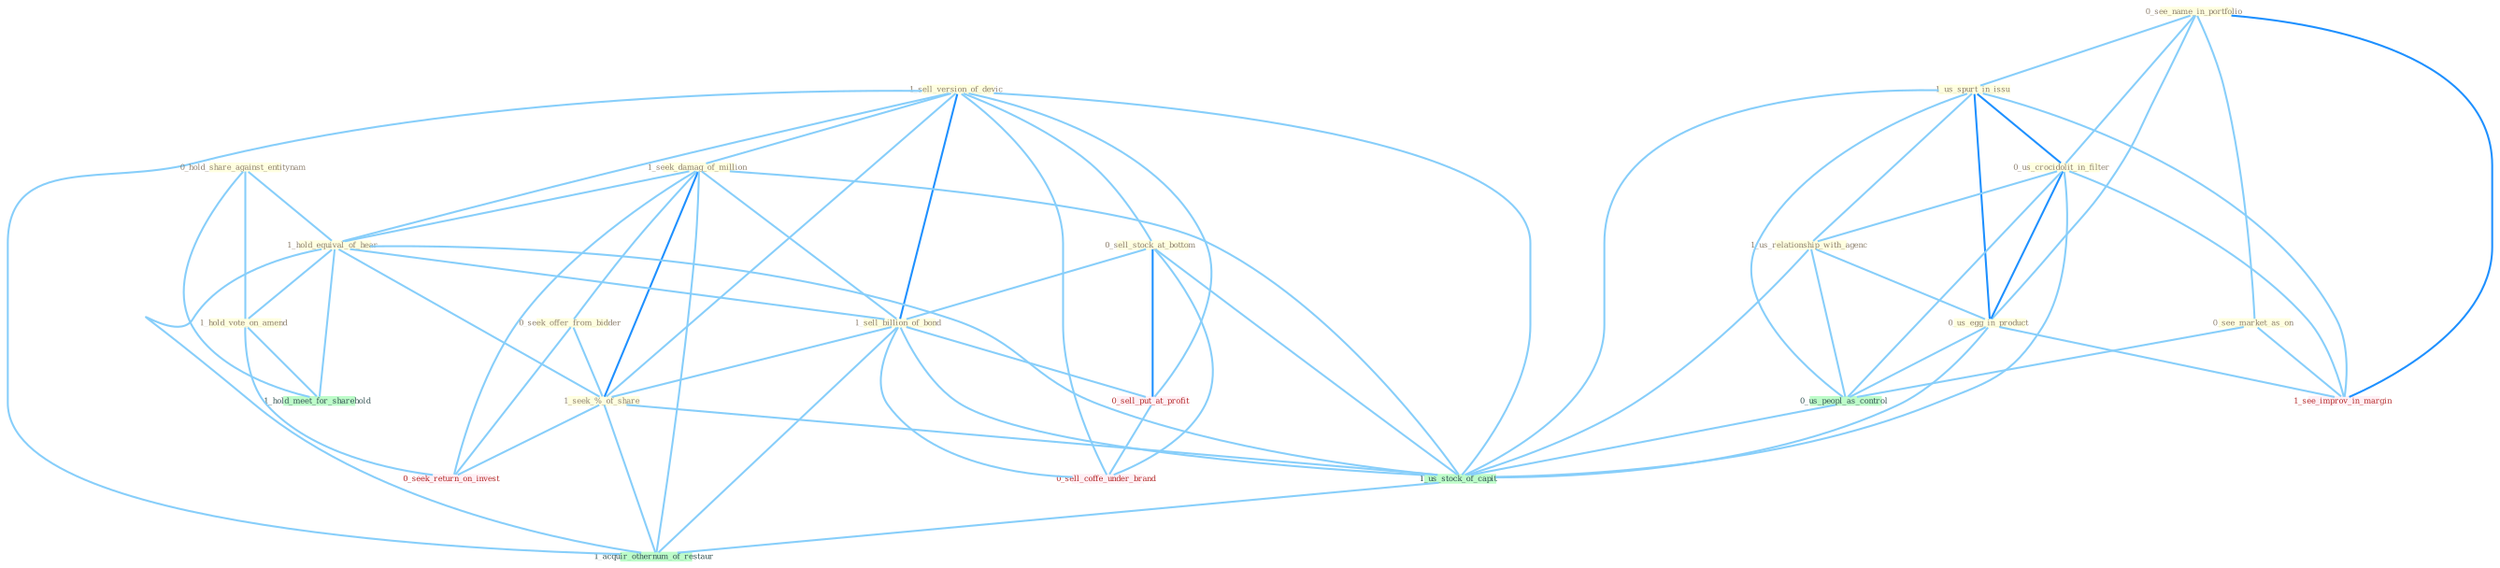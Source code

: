Graph G{ 
    node
    [shape=polygon,style=filled,width=.5,height=.06,color="#BDFCC9",fixedsize=true,fontsize=4,
    fontcolor="#2f4f4f"];
    {node
    [color="#ffffe0", fontcolor="#8b7d6b"] "0_see_name_in_portfolio " "0_see_market_as_on " "1_sell_version_of_devic " "1_seek_damag_of_million " "1_us_spurt_in_issu " "0_hold_share_against_entitynam " "1_hold_equival_of_hear " "0_seek_offer_from_bidder " "0_us_crocidolit_in_filter " "0_sell_stock_at_bottom " "1_sell_billion_of_bond " "1_hold_vote_on_amend " "1_us_relationship_with_agenc " "0_us_egg_in_product " "1_seek_%_of_share "}
{node [color="#fff0f5", fontcolor="#b22222"] "0_sell_put_at_profit " "0_seek_return_on_invest " "1_see_improv_in_margin " "0_sell_coffe_under_brand "}
edge [color="#B0E2FF"];

	"0_see_name_in_portfolio " -- "0_see_market_as_on " [w="1", color="#87cefa" ];
	"0_see_name_in_portfolio " -- "1_us_spurt_in_issu " [w="1", color="#87cefa" ];
	"0_see_name_in_portfolio " -- "0_us_crocidolit_in_filter " [w="1", color="#87cefa" ];
	"0_see_name_in_portfolio " -- "0_us_egg_in_product " [w="1", color="#87cefa" ];
	"0_see_name_in_portfolio " -- "1_see_improv_in_margin " [w="2", color="#1e90ff" , len=0.8];
	"0_see_market_as_on " -- "0_us_peopl_as_control " [w="1", color="#87cefa" ];
	"0_see_market_as_on " -- "1_see_improv_in_margin " [w="1", color="#87cefa" ];
	"1_sell_version_of_devic " -- "1_seek_damag_of_million " [w="1", color="#87cefa" ];
	"1_sell_version_of_devic " -- "1_hold_equival_of_hear " [w="1", color="#87cefa" ];
	"1_sell_version_of_devic " -- "0_sell_stock_at_bottom " [w="1", color="#87cefa" ];
	"1_sell_version_of_devic " -- "1_sell_billion_of_bond " [w="2", color="#1e90ff" , len=0.8];
	"1_sell_version_of_devic " -- "1_seek_%_of_share " [w="1", color="#87cefa" ];
	"1_sell_version_of_devic " -- "0_sell_put_at_profit " [w="1", color="#87cefa" ];
	"1_sell_version_of_devic " -- "1_us_stock_of_capit " [w="1", color="#87cefa" ];
	"1_sell_version_of_devic " -- "0_sell_coffe_under_brand " [w="1", color="#87cefa" ];
	"1_sell_version_of_devic " -- "1_acquir_othernum_of_restaur " [w="1", color="#87cefa" ];
	"1_seek_damag_of_million " -- "1_hold_equival_of_hear " [w="1", color="#87cefa" ];
	"1_seek_damag_of_million " -- "0_seek_offer_from_bidder " [w="1", color="#87cefa" ];
	"1_seek_damag_of_million " -- "1_sell_billion_of_bond " [w="1", color="#87cefa" ];
	"1_seek_damag_of_million " -- "1_seek_%_of_share " [w="2", color="#1e90ff" , len=0.8];
	"1_seek_damag_of_million " -- "0_seek_return_on_invest " [w="1", color="#87cefa" ];
	"1_seek_damag_of_million " -- "1_us_stock_of_capit " [w="1", color="#87cefa" ];
	"1_seek_damag_of_million " -- "1_acquir_othernum_of_restaur " [w="1", color="#87cefa" ];
	"1_us_spurt_in_issu " -- "0_us_crocidolit_in_filter " [w="2", color="#1e90ff" , len=0.8];
	"1_us_spurt_in_issu " -- "1_us_relationship_with_agenc " [w="1", color="#87cefa" ];
	"1_us_spurt_in_issu " -- "0_us_egg_in_product " [w="2", color="#1e90ff" , len=0.8];
	"1_us_spurt_in_issu " -- "0_us_peopl_as_control " [w="1", color="#87cefa" ];
	"1_us_spurt_in_issu " -- "1_us_stock_of_capit " [w="1", color="#87cefa" ];
	"1_us_spurt_in_issu " -- "1_see_improv_in_margin " [w="1", color="#87cefa" ];
	"0_hold_share_against_entitynam " -- "1_hold_equival_of_hear " [w="1", color="#87cefa" ];
	"0_hold_share_against_entitynam " -- "1_hold_vote_on_amend " [w="1", color="#87cefa" ];
	"0_hold_share_against_entitynam " -- "1_hold_meet_for_sharehold " [w="1", color="#87cefa" ];
	"1_hold_equival_of_hear " -- "1_sell_billion_of_bond " [w="1", color="#87cefa" ];
	"1_hold_equival_of_hear " -- "1_hold_vote_on_amend " [w="1", color="#87cefa" ];
	"1_hold_equival_of_hear " -- "1_seek_%_of_share " [w="1", color="#87cefa" ];
	"1_hold_equival_of_hear " -- "1_us_stock_of_capit " [w="1", color="#87cefa" ];
	"1_hold_equival_of_hear " -- "1_hold_meet_for_sharehold " [w="1", color="#87cefa" ];
	"1_hold_equival_of_hear " -- "1_acquir_othernum_of_restaur " [w="1", color="#87cefa" ];
	"0_seek_offer_from_bidder " -- "1_seek_%_of_share " [w="1", color="#87cefa" ];
	"0_seek_offer_from_bidder " -- "0_seek_return_on_invest " [w="1", color="#87cefa" ];
	"0_us_crocidolit_in_filter " -- "1_us_relationship_with_agenc " [w="1", color="#87cefa" ];
	"0_us_crocidolit_in_filter " -- "0_us_egg_in_product " [w="2", color="#1e90ff" , len=0.8];
	"0_us_crocidolit_in_filter " -- "0_us_peopl_as_control " [w="1", color="#87cefa" ];
	"0_us_crocidolit_in_filter " -- "1_us_stock_of_capit " [w="1", color="#87cefa" ];
	"0_us_crocidolit_in_filter " -- "1_see_improv_in_margin " [w="1", color="#87cefa" ];
	"0_sell_stock_at_bottom " -- "1_sell_billion_of_bond " [w="1", color="#87cefa" ];
	"0_sell_stock_at_bottom " -- "0_sell_put_at_profit " [w="2", color="#1e90ff" , len=0.8];
	"0_sell_stock_at_bottom " -- "1_us_stock_of_capit " [w="1", color="#87cefa" ];
	"0_sell_stock_at_bottom " -- "0_sell_coffe_under_brand " [w="1", color="#87cefa" ];
	"1_sell_billion_of_bond " -- "1_seek_%_of_share " [w="1", color="#87cefa" ];
	"1_sell_billion_of_bond " -- "0_sell_put_at_profit " [w="1", color="#87cefa" ];
	"1_sell_billion_of_bond " -- "1_us_stock_of_capit " [w="1", color="#87cefa" ];
	"1_sell_billion_of_bond " -- "0_sell_coffe_under_brand " [w="1", color="#87cefa" ];
	"1_sell_billion_of_bond " -- "1_acquir_othernum_of_restaur " [w="1", color="#87cefa" ];
	"1_hold_vote_on_amend " -- "0_seek_return_on_invest " [w="1", color="#87cefa" ];
	"1_hold_vote_on_amend " -- "1_hold_meet_for_sharehold " [w="1", color="#87cefa" ];
	"1_us_relationship_with_agenc " -- "0_us_egg_in_product " [w="1", color="#87cefa" ];
	"1_us_relationship_with_agenc " -- "0_us_peopl_as_control " [w="1", color="#87cefa" ];
	"1_us_relationship_with_agenc " -- "1_us_stock_of_capit " [w="1", color="#87cefa" ];
	"0_us_egg_in_product " -- "0_us_peopl_as_control " [w="1", color="#87cefa" ];
	"0_us_egg_in_product " -- "1_us_stock_of_capit " [w="1", color="#87cefa" ];
	"0_us_egg_in_product " -- "1_see_improv_in_margin " [w="1", color="#87cefa" ];
	"1_seek_%_of_share " -- "0_seek_return_on_invest " [w="1", color="#87cefa" ];
	"1_seek_%_of_share " -- "1_us_stock_of_capit " [w="1", color="#87cefa" ];
	"1_seek_%_of_share " -- "1_acquir_othernum_of_restaur " [w="1", color="#87cefa" ];
	"0_us_peopl_as_control " -- "1_us_stock_of_capit " [w="1", color="#87cefa" ];
	"0_sell_put_at_profit " -- "0_sell_coffe_under_brand " [w="1", color="#87cefa" ];
	"1_us_stock_of_capit " -- "1_acquir_othernum_of_restaur " [w="1", color="#87cefa" ];
}